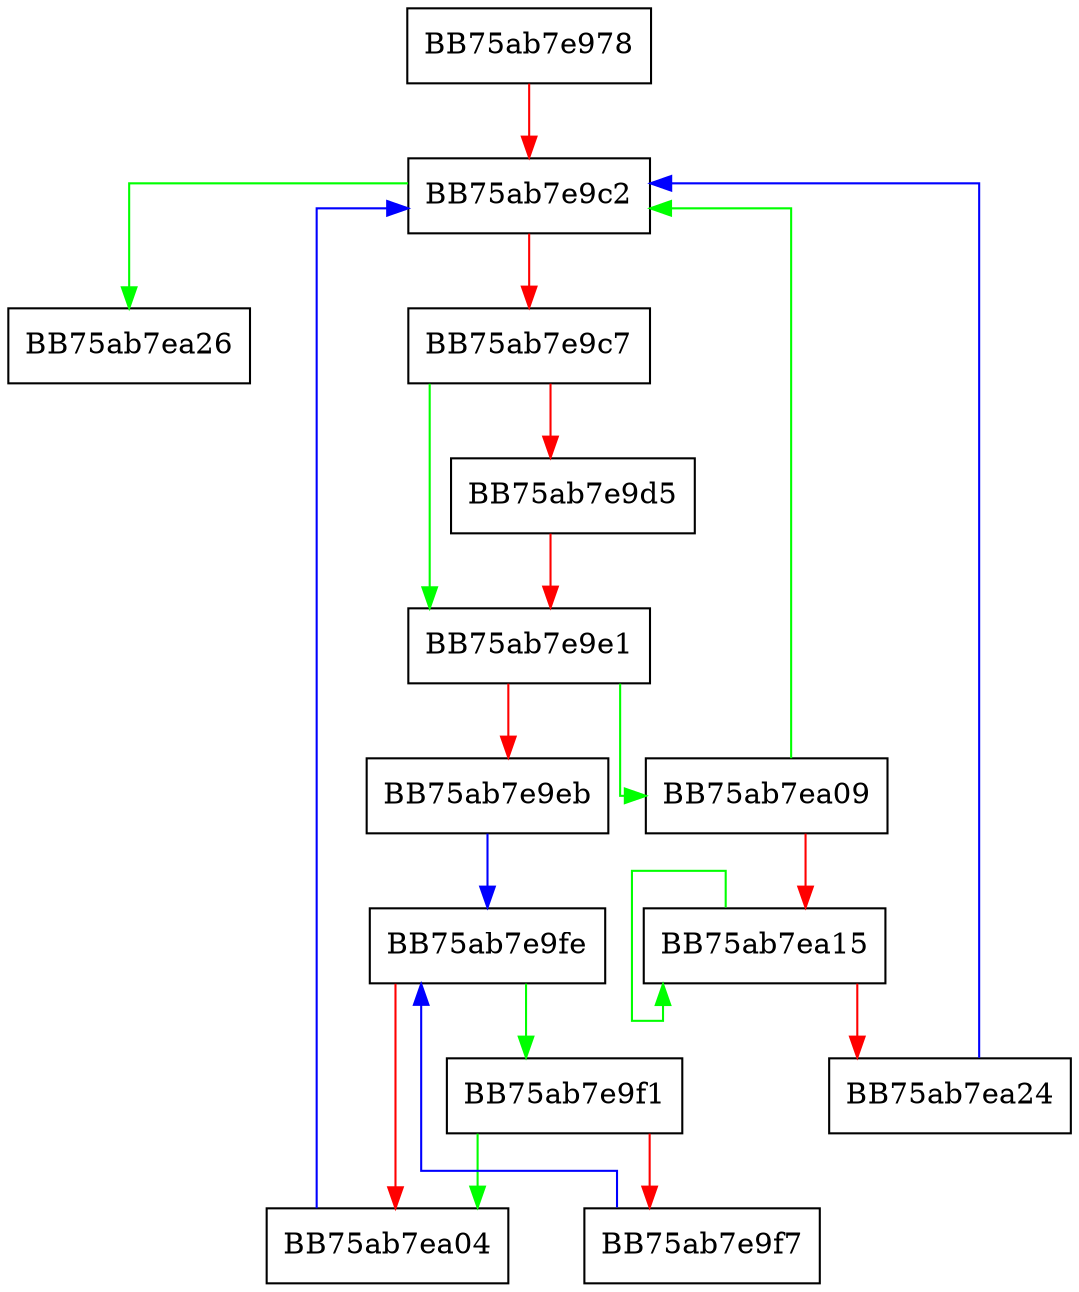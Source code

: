 digraph CPropertyFileIdentifier {
  node [shape="box"];
  graph [splines=ortho];
  BB75ab7e978 -> BB75ab7e9c2 [color="red"];
  BB75ab7e9c2 -> BB75ab7ea26 [color="green"];
  BB75ab7e9c2 -> BB75ab7e9c7 [color="red"];
  BB75ab7e9c7 -> BB75ab7e9e1 [color="green"];
  BB75ab7e9c7 -> BB75ab7e9d5 [color="red"];
  BB75ab7e9d5 -> BB75ab7e9e1 [color="red"];
  BB75ab7e9e1 -> BB75ab7ea09 [color="green"];
  BB75ab7e9e1 -> BB75ab7e9eb [color="red"];
  BB75ab7e9eb -> BB75ab7e9fe [color="blue"];
  BB75ab7e9f1 -> BB75ab7ea04 [color="green"];
  BB75ab7e9f1 -> BB75ab7e9f7 [color="red"];
  BB75ab7e9f7 -> BB75ab7e9fe [color="blue"];
  BB75ab7e9fe -> BB75ab7e9f1 [color="green"];
  BB75ab7e9fe -> BB75ab7ea04 [color="red"];
  BB75ab7ea04 -> BB75ab7e9c2 [color="blue"];
  BB75ab7ea09 -> BB75ab7e9c2 [color="green"];
  BB75ab7ea09 -> BB75ab7ea15 [color="red"];
  BB75ab7ea15 -> BB75ab7ea15 [color="green"];
  BB75ab7ea15 -> BB75ab7ea24 [color="red"];
  BB75ab7ea24 -> BB75ab7e9c2 [color="blue"];
}